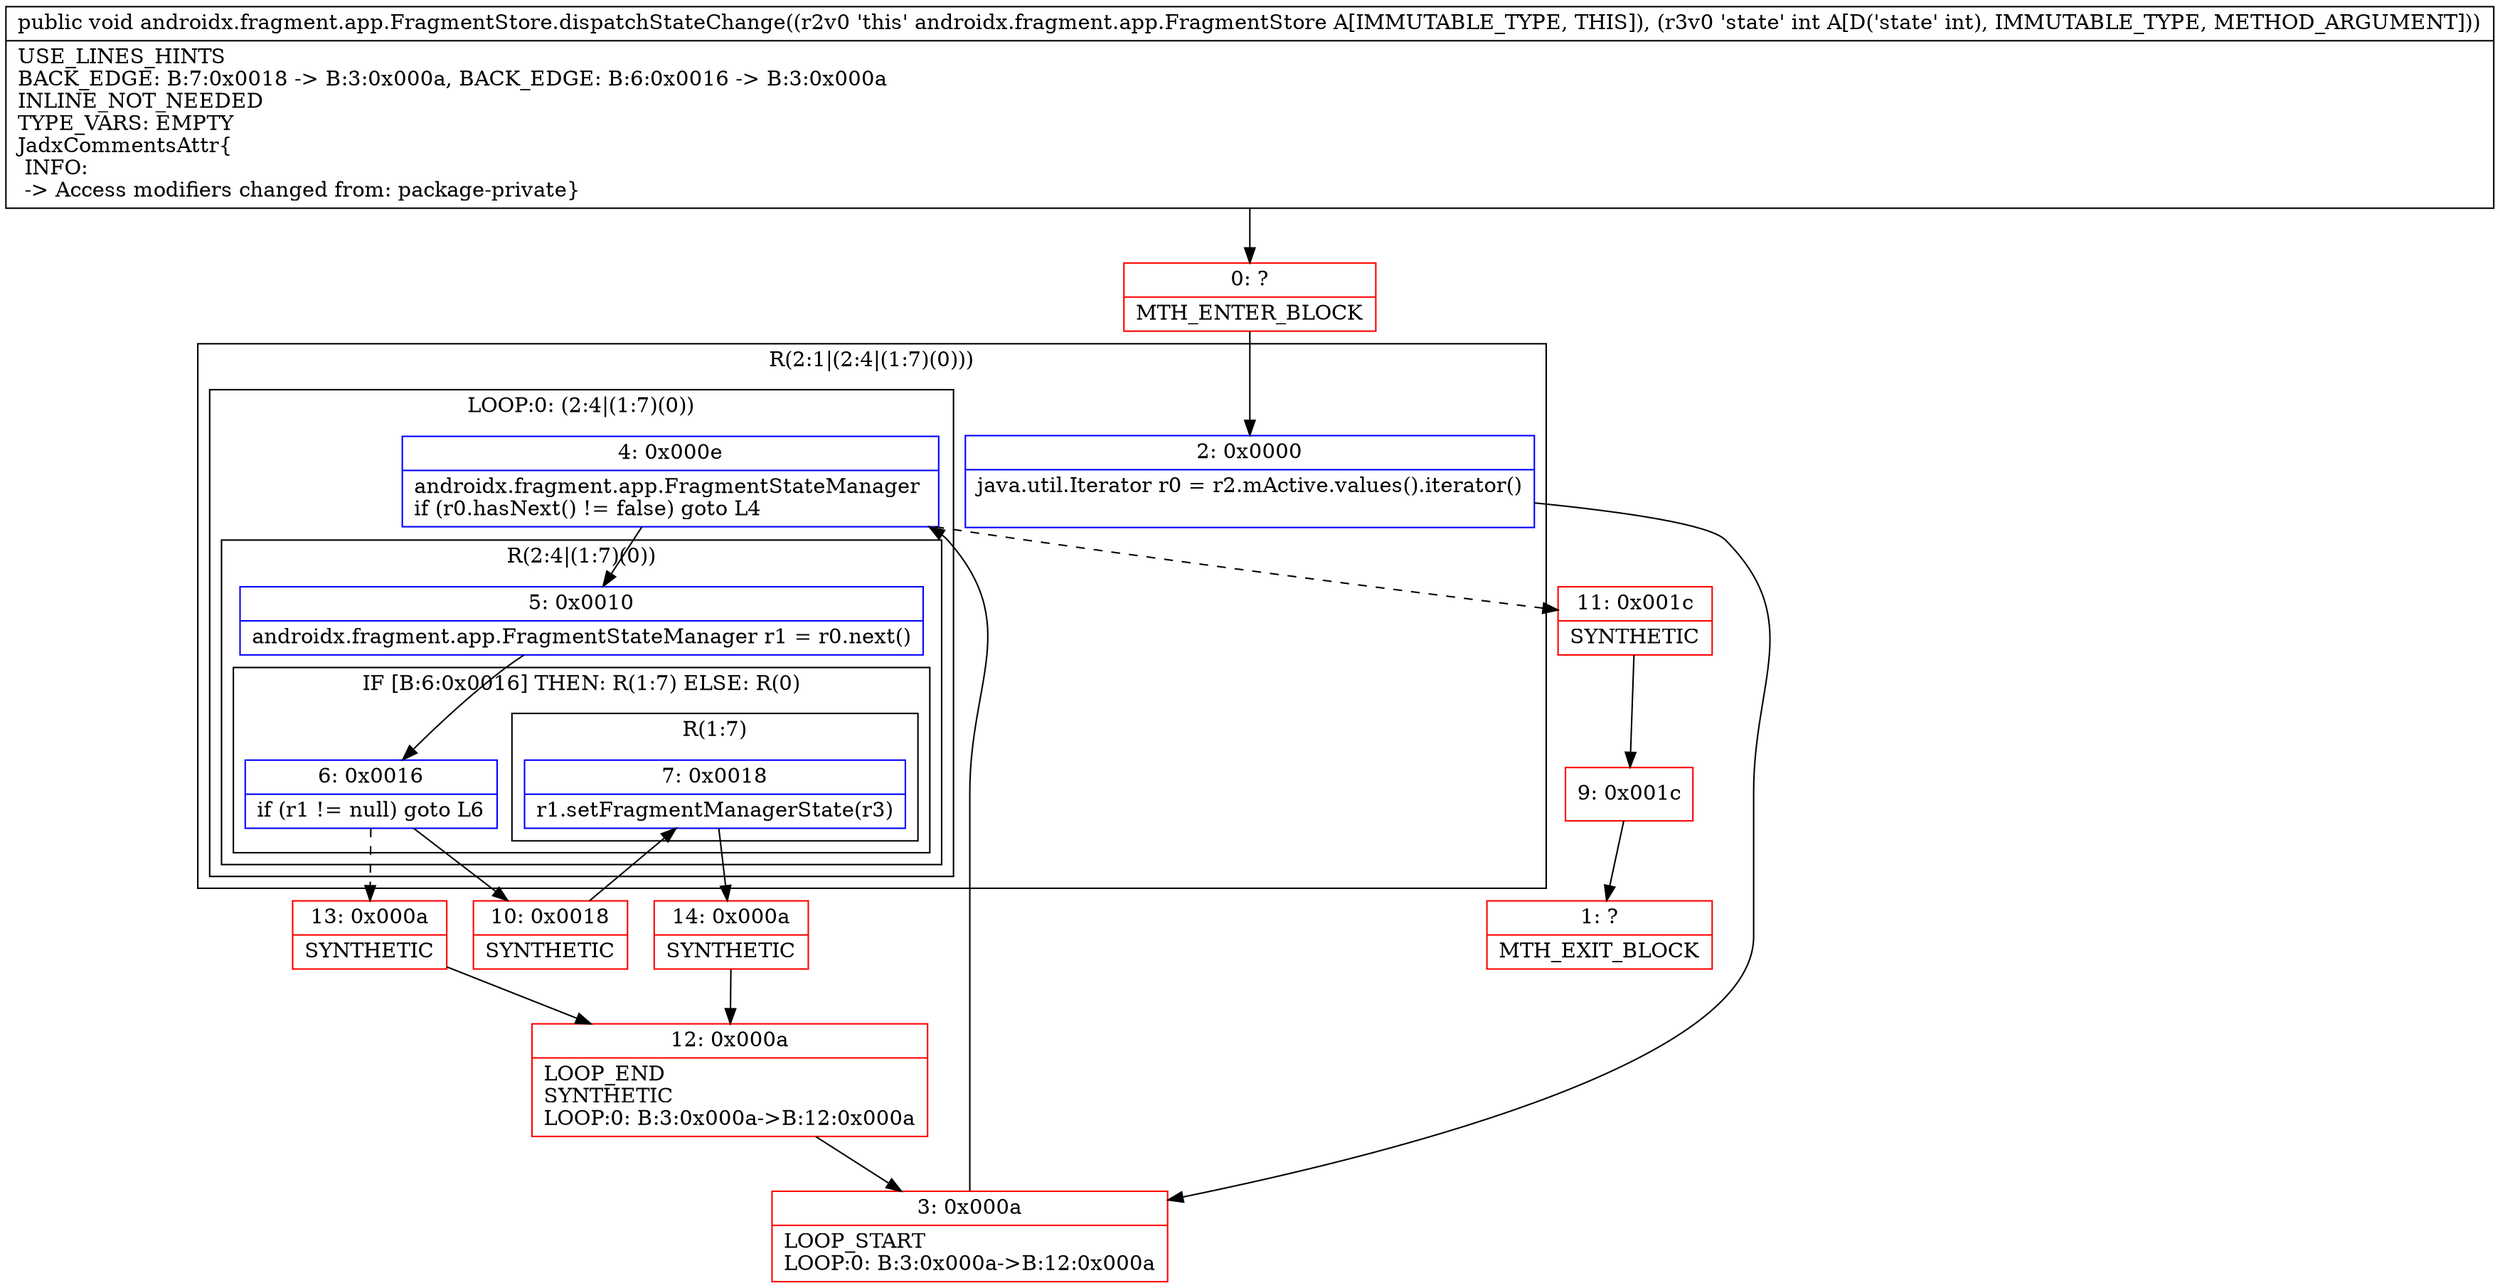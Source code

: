 digraph "CFG forandroidx.fragment.app.FragmentStore.dispatchStateChange(I)V" {
subgraph cluster_Region_192672770 {
label = "R(2:1|(2:4|(1:7)(0)))";
node [shape=record,color=blue];
Node_2 [shape=record,label="{2\:\ 0x0000|java.util.Iterator r0 = r2.mActive.values().iterator()\l\l}"];
subgraph cluster_LoopRegion_51991347 {
label = "LOOP:0: (2:4|(1:7)(0))";
node [shape=record,color=blue];
Node_4 [shape=record,label="{4\:\ 0x000e|androidx.fragment.app.FragmentStateManager \lif (r0.hasNext() != false) goto L4\l}"];
subgraph cluster_Region_641804292 {
label = "R(2:4|(1:7)(0))";
node [shape=record,color=blue];
Node_5 [shape=record,label="{5\:\ 0x0010|androidx.fragment.app.FragmentStateManager r1 = r0.next()\l}"];
subgraph cluster_IfRegion_1046936281 {
label = "IF [B:6:0x0016] THEN: R(1:7) ELSE: R(0)";
node [shape=record,color=blue];
Node_6 [shape=record,label="{6\:\ 0x0016|if (r1 != null) goto L6\l}"];
subgraph cluster_Region_1785320179 {
label = "R(1:7)";
node [shape=record,color=blue];
Node_7 [shape=record,label="{7\:\ 0x0018|r1.setFragmentManagerState(r3)\l}"];
}
subgraph cluster_Region_589337670 {
label = "R(0)";
node [shape=record,color=blue];
}
}
}
}
}
Node_0 [shape=record,color=red,label="{0\:\ ?|MTH_ENTER_BLOCK\l}"];
Node_3 [shape=record,color=red,label="{3\:\ 0x000a|LOOP_START\lLOOP:0: B:3:0x000a\-\>B:12:0x000a\l}"];
Node_10 [shape=record,color=red,label="{10\:\ 0x0018|SYNTHETIC\l}"];
Node_14 [shape=record,color=red,label="{14\:\ 0x000a|SYNTHETIC\l}"];
Node_12 [shape=record,color=red,label="{12\:\ 0x000a|LOOP_END\lSYNTHETIC\lLOOP:0: B:3:0x000a\-\>B:12:0x000a\l}"];
Node_13 [shape=record,color=red,label="{13\:\ 0x000a|SYNTHETIC\l}"];
Node_11 [shape=record,color=red,label="{11\:\ 0x001c|SYNTHETIC\l}"];
Node_9 [shape=record,color=red,label="{9\:\ 0x001c}"];
Node_1 [shape=record,color=red,label="{1\:\ ?|MTH_EXIT_BLOCK\l}"];
MethodNode[shape=record,label="{public void androidx.fragment.app.FragmentStore.dispatchStateChange((r2v0 'this' androidx.fragment.app.FragmentStore A[IMMUTABLE_TYPE, THIS]), (r3v0 'state' int A[D('state' int), IMMUTABLE_TYPE, METHOD_ARGUMENT]))  | USE_LINES_HINTS\lBACK_EDGE: B:7:0x0018 \-\> B:3:0x000a, BACK_EDGE: B:6:0x0016 \-\> B:3:0x000a\lINLINE_NOT_NEEDED\lTYPE_VARS: EMPTY\lJadxCommentsAttr\{\l INFO: \l \-\> Access modifiers changed from: package\-private\}\l}"];
MethodNode -> Node_0;Node_2 -> Node_3;
Node_4 -> Node_5;
Node_4 -> Node_11[style=dashed];
Node_5 -> Node_6;
Node_6 -> Node_10;
Node_6 -> Node_13[style=dashed];
Node_7 -> Node_14;
Node_0 -> Node_2;
Node_3 -> Node_4;
Node_10 -> Node_7;
Node_14 -> Node_12;
Node_12 -> Node_3;
Node_13 -> Node_12;
Node_11 -> Node_9;
Node_9 -> Node_1;
}

